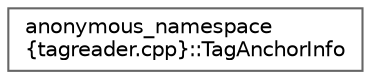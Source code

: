 digraph "Graphical Class Hierarchy"
{
 // INTERACTIVE_SVG=YES
 // LATEX_PDF_SIZE
  bgcolor="transparent";
  edge [fontname=Helvetica,fontsize=10,labelfontname=Helvetica,labelfontsize=10];
  node [fontname=Helvetica,fontsize=10,shape=box,height=0.2,width=0.4];
  rankdir="LR";
  Node0 [id="Node000000",label="anonymous_namespace\l\{tagreader.cpp\}::TagAnchorInfo",height=0.2,width=0.4,color="grey40", fillcolor="white", style="filled",URL="$d6/d1d/classanonymous__namespace_02tagreader_8cpp_03_1_1_tag_anchor_info.html",tooltip="Information about an linkable anchor."];
}

